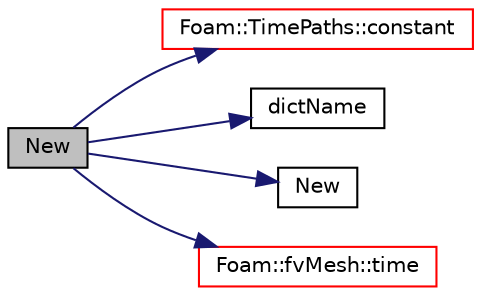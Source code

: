digraph "New"
{
  bgcolor="transparent";
  edge [fontname="Helvetica",fontsize="10",labelfontname="Helvetica",labelfontsize="10"];
  node [fontname="Helvetica",fontsize="10",shape=record];
  rankdir="LR";
  Node1649 [label="New",height=0.2,width=0.4,color="black", fillcolor="grey75", style="filled", fontcolor="black"];
  Node1649 -> Node1650 [color="midnightblue",fontsize="10",style="solid",fontname="Helvetica"];
  Node1650 [label="Foam::TimePaths::constant",height=0.2,width=0.4,color="red",URL="$a27461.html#ab16cfc6e7be33ff5683a856ae077433c",tooltip="Return constant name. "];
  Node1649 -> Node1652 [color="midnightblue",fontsize="10",style="solid",fontname="Helvetica"];
  Node1652 [label="dictName",height=0.2,width=0.4,color="black",URL="$a41249.html#a2ce6e6886eaffc8e3b0677e78ed12560"];
  Node1649 -> Node1653 [color="midnightblue",fontsize="10",style="solid",fontname="Helvetica"];
  Node1653 [label="New",height=0.2,width=0.4,color="black",URL="$a30993.html#ae55782964cfcdeaca1e983f1f5744785",tooltip="Generic New for each of the related thermodynamics packages. "];
  Node1649 -> Node1654 [color="midnightblue",fontsize="10",style="solid",fontname="Helvetica"];
  Node1654 [label="Foam::fvMesh::time",height=0.2,width=0.4,color="red",URL="$a23593.html#a0d94096809fe3376b29a2a29ca11bb18",tooltip="Return the top-level database. "];
}
